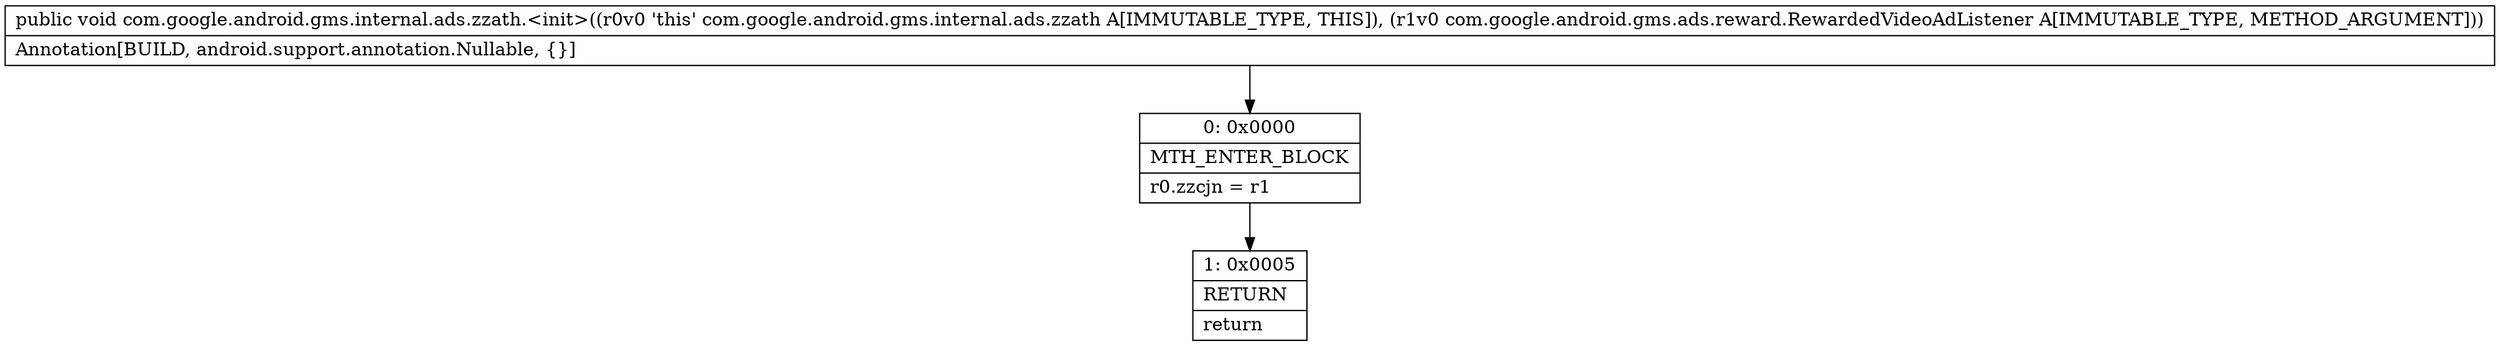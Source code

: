 digraph "CFG forcom.google.android.gms.internal.ads.zzath.\<init\>(Lcom\/google\/android\/gms\/ads\/reward\/RewardedVideoAdListener;)V" {
Node_0 [shape=record,label="{0\:\ 0x0000|MTH_ENTER_BLOCK\l|r0.zzcjn = r1\l}"];
Node_1 [shape=record,label="{1\:\ 0x0005|RETURN\l|return\l}"];
MethodNode[shape=record,label="{public void com.google.android.gms.internal.ads.zzath.\<init\>((r0v0 'this' com.google.android.gms.internal.ads.zzath A[IMMUTABLE_TYPE, THIS]), (r1v0 com.google.android.gms.ads.reward.RewardedVideoAdListener A[IMMUTABLE_TYPE, METHOD_ARGUMENT]))  | Annotation[BUILD, android.support.annotation.Nullable, \{\}]\l}"];
MethodNode -> Node_0;
Node_0 -> Node_1;
}

